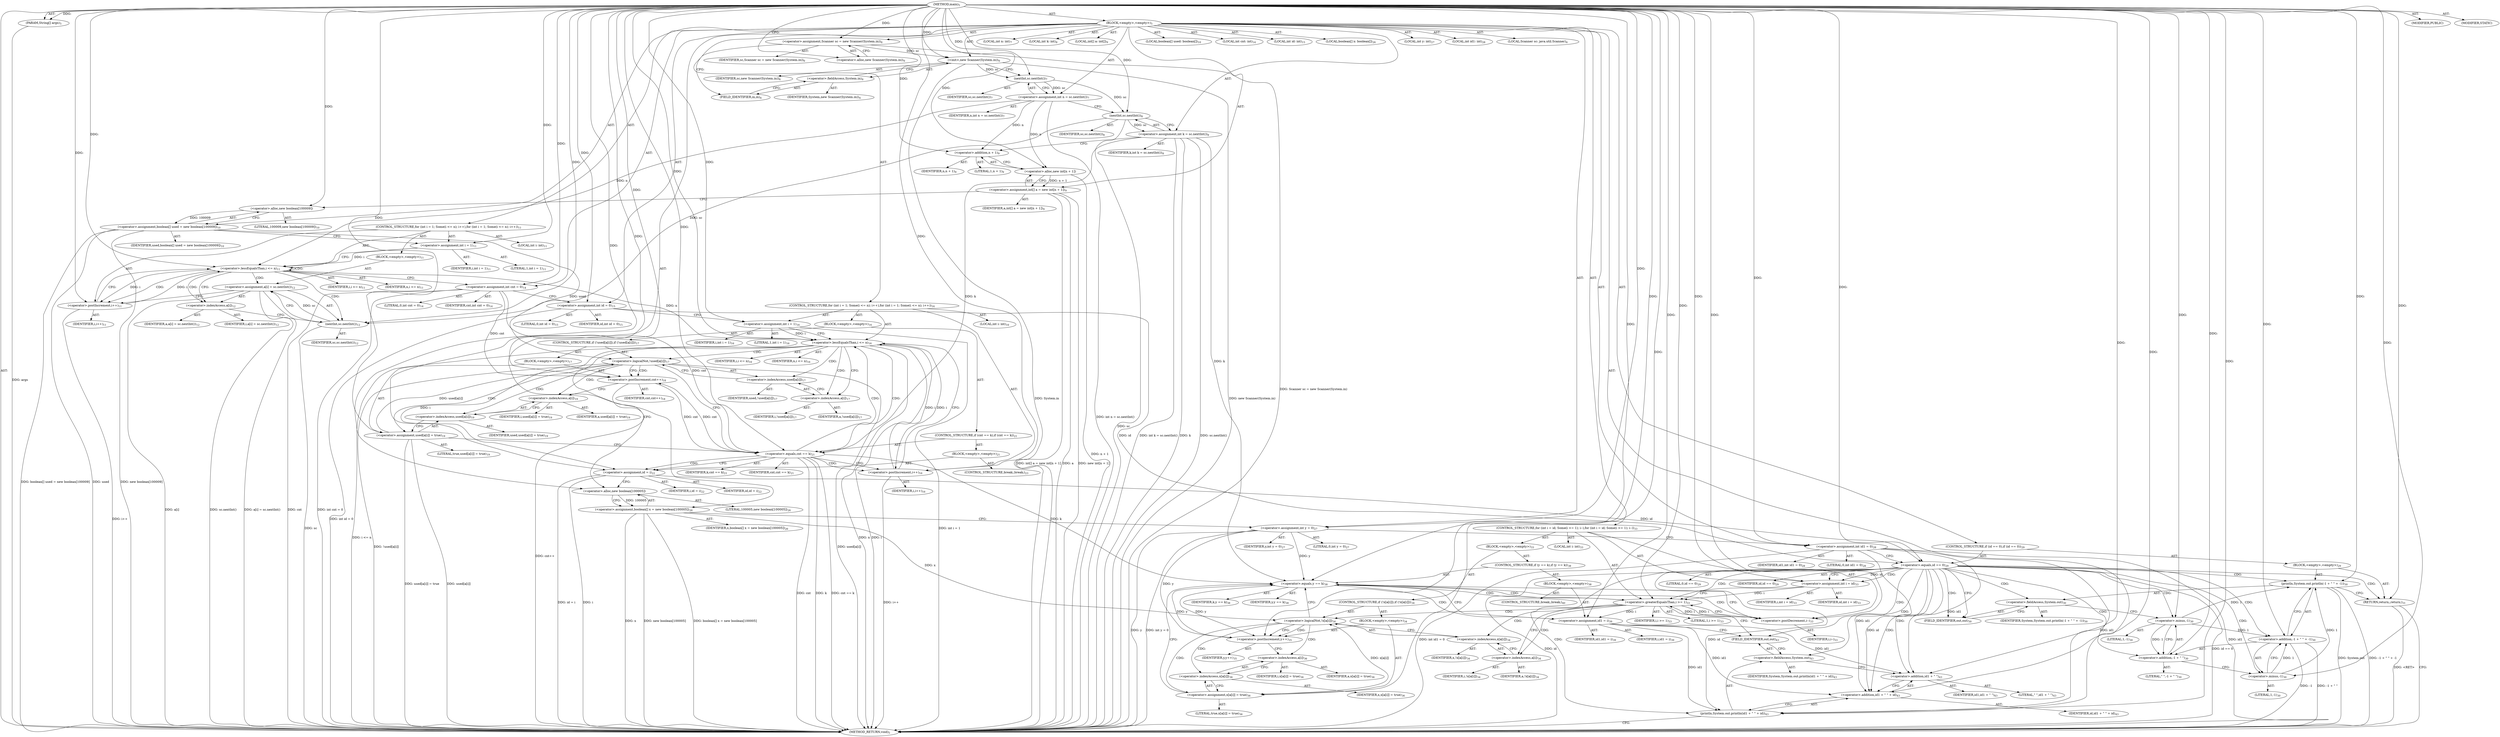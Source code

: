 digraph "main" {  
"19" [label = <(METHOD,main)<SUB>5</SUB>> ]
"20" [label = <(PARAM,String[] args)<SUB>5</SUB>> ]
"21" [label = <(BLOCK,&lt;empty&gt;,&lt;empty&gt;)<SUB>5</SUB>> ]
"4" [label = <(LOCAL,Scanner sc: java.util.Scanner)<SUB>6</SUB>> ]
"22" [label = <(&lt;operator&gt;.assignment,Scanner sc = new Scanner(System.in))<SUB>6</SUB>> ]
"23" [label = <(IDENTIFIER,sc,Scanner sc = new Scanner(System.in))<SUB>6</SUB>> ]
"24" [label = <(&lt;operator&gt;.alloc,new Scanner(System.in))<SUB>6</SUB>> ]
"25" [label = <(&lt;init&gt;,new Scanner(System.in))<SUB>6</SUB>> ]
"3" [label = <(IDENTIFIER,sc,new Scanner(System.in))<SUB>6</SUB>> ]
"26" [label = <(&lt;operator&gt;.fieldAccess,System.in)<SUB>6</SUB>> ]
"27" [label = <(IDENTIFIER,System,new Scanner(System.in))<SUB>6</SUB>> ]
"28" [label = <(FIELD_IDENTIFIER,in,in)<SUB>6</SUB>> ]
"29" [label = <(LOCAL,int n: int)<SUB>7</SUB>> ]
"30" [label = <(&lt;operator&gt;.assignment,int n = sc.nextInt())<SUB>7</SUB>> ]
"31" [label = <(IDENTIFIER,n,int n = sc.nextInt())<SUB>7</SUB>> ]
"32" [label = <(nextInt,sc.nextInt())<SUB>7</SUB>> ]
"33" [label = <(IDENTIFIER,sc,sc.nextInt())<SUB>7</SUB>> ]
"34" [label = <(LOCAL,int k: int)<SUB>8</SUB>> ]
"35" [label = <(&lt;operator&gt;.assignment,int k = sc.nextInt())<SUB>8</SUB>> ]
"36" [label = <(IDENTIFIER,k,int k = sc.nextInt())<SUB>8</SUB>> ]
"37" [label = <(nextInt,sc.nextInt())<SUB>8</SUB>> ]
"38" [label = <(IDENTIFIER,sc,sc.nextInt())<SUB>8</SUB>> ]
"39" [label = <(LOCAL,int[] a: int[])<SUB>9</SUB>> ]
"40" [label = <(&lt;operator&gt;.assignment,int[] a = new int[n + 1])<SUB>9</SUB>> ]
"41" [label = <(IDENTIFIER,a,int[] a = new int[n + 1])<SUB>9</SUB>> ]
"42" [label = <(&lt;operator&gt;.alloc,new int[n + 1])> ]
"43" [label = <(&lt;operator&gt;.addition,n + 1)<SUB>9</SUB>> ]
"44" [label = <(IDENTIFIER,n,n + 1)<SUB>9</SUB>> ]
"45" [label = <(LITERAL,1,n + 1)<SUB>9</SUB>> ]
"46" [label = <(LOCAL,boolean[] used: boolean[])<SUB>10</SUB>> ]
"47" [label = <(&lt;operator&gt;.assignment,boolean[] used = new boolean[100009])<SUB>10</SUB>> ]
"48" [label = <(IDENTIFIER,used,boolean[] used = new boolean[100009])<SUB>10</SUB>> ]
"49" [label = <(&lt;operator&gt;.alloc,new boolean[100009])> ]
"50" [label = <(LITERAL,100009,new boolean[100009])<SUB>10</SUB>> ]
"51" [label = <(CONTROL_STRUCTURE,for (int i = 1; Some(i &lt;= n); i++),for (int i = 1; Some(i &lt;= n); i++))<SUB>11</SUB>> ]
"52" [label = <(LOCAL,int i: int)<SUB>11</SUB>> ]
"53" [label = <(&lt;operator&gt;.assignment,int i = 1)<SUB>11</SUB>> ]
"54" [label = <(IDENTIFIER,i,int i = 1)<SUB>11</SUB>> ]
"55" [label = <(LITERAL,1,int i = 1)<SUB>11</SUB>> ]
"56" [label = <(&lt;operator&gt;.lessEqualsThan,i &lt;= n)<SUB>11</SUB>> ]
"57" [label = <(IDENTIFIER,i,i &lt;= n)<SUB>11</SUB>> ]
"58" [label = <(IDENTIFIER,n,i &lt;= n)<SUB>11</SUB>> ]
"59" [label = <(&lt;operator&gt;.postIncrement,i++)<SUB>11</SUB>> ]
"60" [label = <(IDENTIFIER,i,i++)<SUB>11</SUB>> ]
"61" [label = <(BLOCK,&lt;empty&gt;,&lt;empty&gt;)<SUB>11</SUB>> ]
"62" [label = <(&lt;operator&gt;.assignment,a[i] = sc.nextInt())<SUB>12</SUB>> ]
"63" [label = <(&lt;operator&gt;.indexAccess,a[i])<SUB>12</SUB>> ]
"64" [label = <(IDENTIFIER,a,a[i] = sc.nextInt())<SUB>12</SUB>> ]
"65" [label = <(IDENTIFIER,i,a[i] = sc.nextInt())<SUB>12</SUB>> ]
"66" [label = <(nextInt,sc.nextInt())<SUB>12</SUB>> ]
"67" [label = <(IDENTIFIER,sc,sc.nextInt())<SUB>12</SUB>> ]
"68" [label = <(LOCAL,int cnt: int)<SUB>14</SUB>> ]
"69" [label = <(&lt;operator&gt;.assignment,int cnt = 0)<SUB>14</SUB>> ]
"70" [label = <(IDENTIFIER,cnt,int cnt = 0)<SUB>14</SUB>> ]
"71" [label = <(LITERAL,0,int cnt = 0)<SUB>14</SUB>> ]
"72" [label = <(LOCAL,int id: int)<SUB>15</SUB>> ]
"73" [label = <(&lt;operator&gt;.assignment,int id = 0)<SUB>15</SUB>> ]
"74" [label = <(IDENTIFIER,id,int id = 0)<SUB>15</SUB>> ]
"75" [label = <(LITERAL,0,int id = 0)<SUB>15</SUB>> ]
"76" [label = <(CONTROL_STRUCTURE,for (int i = 1; Some(i &lt;= n); i++),for (int i = 1; Some(i &lt;= n); i++))<SUB>16</SUB>> ]
"77" [label = <(LOCAL,int i: int)<SUB>16</SUB>> ]
"78" [label = <(&lt;operator&gt;.assignment,int i = 1)<SUB>16</SUB>> ]
"79" [label = <(IDENTIFIER,i,int i = 1)<SUB>16</SUB>> ]
"80" [label = <(LITERAL,1,int i = 1)<SUB>16</SUB>> ]
"81" [label = <(&lt;operator&gt;.lessEqualsThan,i &lt;= n)<SUB>16</SUB>> ]
"82" [label = <(IDENTIFIER,i,i &lt;= n)<SUB>16</SUB>> ]
"83" [label = <(IDENTIFIER,n,i &lt;= n)<SUB>16</SUB>> ]
"84" [label = <(&lt;operator&gt;.postIncrement,i++)<SUB>16</SUB>> ]
"85" [label = <(IDENTIFIER,i,i++)<SUB>16</SUB>> ]
"86" [label = <(BLOCK,&lt;empty&gt;,&lt;empty&gt;)<SUB>16</SUB>> ]
"87" [label = <(CONTROL_STRUCTURE,if (!used[a[i]]),if (!used[a[i]]))<SUB>17</SUB>> ]
"88" [label = <(&lt;operator&gt;.logicalNot,!used[a[i]])<SUB>17</SUB>> ]
"89" [label = <(&lt;operator&gt;.indexAccess,used[a[i]])<SUB>17</SUB>> ]
"90" [label = <(IDENTIFIER,used,!used[a[i]])<SUB>17</SUB>> ]
"91" [label = <(&lt;operator&gt;.indexAccess,a[i])<SUB>17</SUB>> ]
"92" [label = <(IDENTIFIER,a,!used[a[i]])<SUB>17</SUB>> ]
"93" [label = <(IDENTIFIER,i,!used[a[i]])<SUB>17</SUB>> ]
"94" [label = <(BLOCK,&lt;empty&gt;,&lt;empty&gt;)<SUB>17</SUB>> ]
"95" [label = <(&lt;operator&gt;.postIncrement,cnt++)<SUB>18</SUB>> ]
"96" [label = <(IDENTIFIER,cnt,cnt++)<SUB>18</SUB>> ]
"97" [label = <(&lt;operator&gt;.assignment,used[a[i]] = true)<SUB>19</SUB>> ]
"98" [label = <(&lt;operator&gt;.indexAccess,used[a[i]])<SUB>19</SUB>> ]
"99" [label = <(IDENTIFIER,used,used[a[i]] = true)<SUB>19</SUB>> ]
"100" [label = <(&lt;operator&gt;.indexAccess,a[i])<SUB>19</SUB>> ]
"101" [label = <(IDENTIFIER,a,used[a[i]] = true)<SUB>19</SUB>> ]
"102" [label = <(IDENTIFIER,i,used[a[i]] = true)<SUB>19</SUB>> ]
"103" [label = <(LITERAL,true,used[a[i]] = true)<SUB>19</SUB>> ]
"104" [label = <(CONTROL_STRUCTURE,if (cnt == k),if (cnt == k))<SUB>21</SUB>> ]
"105" [label = <(&lt;operator&gt;.equals,cnt == k)<SUB>21</SUB>> ]
"106" [label = <(IDENTIFIER,cnt,cnt == k)<SUB>21</SUB>> ]
"107" [label = <(IDENTIFIER,k,cnt == k)<SUB>21</SUB>> ]
"108" [label = <(BLOCK,&lt;empty&gt;,&lt;empty&gt;)<SUB>21</SUB>> ]
"109" [label = <(&lt;operator&gt;.assignment,id = i)<SUB>22</SUB>> ]
"110" [label = <(IDENTIFIER,id,id = i)<SUB>22</SUB>> ]
"111" [label = <(IDENTIFIER,i,id = i)<SUB>22</SUB>> ]
"112" [label = <(CONTROL_STRUCTURE,break;,break;)<SUB>23</SUB>> ]
"113" [label = <(LOCAL,boolean[] x: boolean[])<SUB>26</SUB>> ]
"114" [label = <(&lt;operator&gt;.assignment,boolean[] x = new boolean[100005])<SUB>26</SUB>> ]
"115" [label = <(IDENTIFIER,x,boolean[] x = new boolean[100005])<SUB>26</SUB>> ]
"116" [label = <(&lt;operator&gt;.alloc,new boolean[100005])> ]
"117" [label = <(LITERAL,100005,new boolean[100005])<SUB>26</SUB>> ]
"118" [label = <(LOCAL,int y: int)<SUB>27</SUB>> ]
"119" [label = <(&lt;operator&gt;.assignment,int y = 0)<SUB>27</SUB>> ]
"120" [label = <(IDENTIFIER,y,int y = 0)<SUB>27</SUB>> ]
"121" [label = <(LITERAL,0,int y = 0)<SUB>27</SUB>> ]
"122" [label = <(LOCAL,int id1: int)<SUB>28</SUB>> ]
"123" [label = <(&lt;operator&gt;.assignment,int id1 = 0)<SUB>28</SUB>> ]
"124" [label = <(IDENTIFIER,id1,int id1 = 0)<SUB>28</SUB>> ]
"125" [label = <(LITERAL,0,int id1 = 0)<SUB>28</SUB>> ]
"126" [label = <(CONTROL_STRUCTURE,if (id == 0),if (id == 0))<SUB>29</SUB>> ]
"127" [label = <(&lt;operator&gt;.equals,id == 0)<SUB>29</SUB>> ]
"128" [label = <(IDENTIFIER,id,id == 0)<SUB>29</SUB>> ]
"129" [label = <(LITERAL,0,id == 0)<SUB>29</SUB>> ]
"130" [label = <(BLOCK,&lt;empty&gt;,&lt;empty&gt;)<SUB>29</SUB>> ]
"131" [label = <(println,System.out.println(-1 + &quot; &quot; + -1))<SUB>30</SUB>> ]
"132" [label = <(&lt;operator&gt;.fieldAccess,System.out)<SUB>30</SUB>> ]
"133" [label = <(IDENTIFIER,System,System.out.println(-1 + &quot; &quot; + -1))<SUB>30</SUB>> ]
"134" [label = <(FIELD_IDENTIFIER,out,out)<SUB>30</SUB>> ]
"135" [label = <(&lt;operator&gt;.addition,-1 + &quot; &quot; + -1)<SUB>30</SUB>> ]
"136" [label = <(&lt;operator&gt;.addition,-1 + &quot; &quot;)<SUB>30</SUB>> ]
"137" [label = <(&lt;operator&gt;.minus,-1)<SUB>30</SUB>> ]
"138" [label = <(LITERAL,1,-1)<SUB>30</SUB>> ]
"139" [label = <(LITERAL,&quot; &quot;,-1 + &quot; &quot;)<SUB>30</SUB>> ]
"140" [label = <(&lt;operator&gt;.minus,-1)<SUB>30</SUB>> ]
"141" [label = <(LITERAL,1,-1)<SUB>30</SUB>> ]
"142" [label = <(RETURN,return;,return;)<SUB>31</SUB>> ]
"143" [label = <(CONTROL_STRUCTURE,for (int i = id; Some(i &gt;= 1); i--),for (int i = id; Some(i &gt;= 1); i--))<SUB>33</SUB>> ]
"144" [label = <(LOCAL,int i: int)<SUB>33</SUB>> ]
"145" [label = <(&lt;operator&gt;.assignment,int i = id)<SUB>33</SUB>> ]
"146" [label = <(IDENTIFIER,i,int i = id)<SUB>33</SUB>> ]
"147" [label = <(IDENTIFIER,id,int i = id)<SUB>33</SUB>> ]
"148" [label = <(&lt;operator&gt;.greaterEqualsThan,i &gt;= 1)<SUB>33</SUB>> ]
"149" [label = <(IDENTIFIER,i,i &gt;= 1)<SUB>33</SUB>> ]
"150" [label = <(LITERAL,1,i &gt;= 1)<SUB>33</SUB>> ]
"151" [label = <(&lt;operator&gt;.postDecrement,i--)<SUB>33</SUB>> ]
"152" [label = <(IDENTIFIER,i,i--)<SUB>33</SUB>> ]
"153" [label = <(BLOCK,&lt;empty&gt;,&lt;empty&gt;)<SUB>33</SUB>> ]
"154" [label = <(CONTROL_STRUCTURE,if (!x[a[i]]),if (!x[a[i]]))<SUB>34</SUB>> ]
"155" [label = <(&lt;operator&gt;.logicalNot,!x[a[i]])<SUB>34</SUB>> ]
"156" [label = <(&lt;operator&gt;.indexAccess,x[a[i]])<SUB>34</SUB>> ]
"157" [label = <(IDENTIFIER,x,!x[a[i]])<SUB>34</SUB>> ]
"158" [label = <(&lt;operator&gt;.indexAccess,a[i])<SUB>34</SUB>> ]
"159" [label = <(IDENTIFIER,a,!x[a[i]])<SUB>34</SUB>> ]
"160" [label = <(IDENTIFIER,i,!x[a[i]])<SUB>34</SUB>> ]
"161" [label = <(BLOCK,&lt;empty&gt;,&lt;empty&gt;)<SUB>34</SUB>> ]
"162" [label = <(&lt;operator&gt;.postIncrement,y++)<SUB>35</SUB>> ]
"163" [label = <(IDENTIFIER,y,y++)<SUB>35</SUB>> ]
"164" [label = <(&lt;operator&gt;.assignment,x[a[i]] = true)<SUB>36</SUB>> ]
"165" [label = <(&lt;operator&gt;.indexAccess,x[a[i]])<SUB>36</SUB>> ]
"166" [label = <(IDENTIFIER,x,x[a[i]] = true)<SUB>36</SUB>> ]
"167" [label = <(&lt;operator&gt;.indexAccess,a[i])<SUB>36</SUB>> ]
"168" [label = <(IDENTIFIER,a,x[a[i]] = true)<SUB>36</SUB>> ]
"169" [label = <(IDENTIFIER,i,x[a[i]] = true)<SUB>36</SUB>> ]
"170" [label = <(LITERAL,true,x[a[i]] = true)<SUB>36</SUB>> ]
"171" [label = <(CONTROL_STRUCTURE,if (y == k),if (y == k))<SUB>38</SUB>> ]
"172" [label = <(&lt;operator&gt;.equals,y == k)<SUB>38</SUB>> ]
"173" [label = <(IDENTIFIER,y,y == k)<SUB>38</SUB>> ]
"174" [label = <(IDENTIFIER,k,y == k)<SUB>38</SUB>> ]
"175" [label = <(BLOCK,&lt;empty&gt;,&lt;empty&gt;)<SUB>38</SUB>> ]
"176" [label = <(&lt;operator&gt;.assignment,id1 = i)<SUB>39</SUB>> ]
"177" [label = <(IDENTIFIER,id1,id1 = i)<SUB>39</SUB>> ]
"178" [label = <(IDENTIFIER,i,id1 = i)<SUB>39</SUB>> ]
"179" [label = <(CONTROL_STRUCTURE,break;,break;)<SUB>40</SUB>> ]
"180" [label = <(println,System.out.println(id1 + &quot; &quot; + id))<SUB>43</SUB>> ]
"181" [label = <(&lt;operator&gt;.fieldAccess,System.out)<SUB>43</SUB>> ]
"182" [label = <(IDENTIFIER,System,System.out.println(id1 + &quot; &quot; + id))<SUB>43</SUB>> ]
"183" [label = <(FIELD_IDENTIFIER,out,out)<SUB>43</SUB>> ]
"184" [label = <(&lt;operator&gt;.addition,id1 + &quot; &quot; + id)<SUB>43</SUB>> ]
"185" [label = <(&lt;operator&gt;.addition,id1 + &quot; &quot;)<SUB>43</SUB>> ]
"186" [label = <(IDENTIFIER,id1,id1 + &quot; &quot;)<SUB>43</SUB>> ]
"187" [label = <(LITERAL,&quot; &quot;,id1 + &quot; &quot;)<SUB>43</SUB>> ]
"188" [label = <(IDENTIFIER,id,id1 + &quot; &quot; + id)<SUB>43</SUB>> ]
"189" [label = <(MODIFIER,PUBLIC)> ]
"190" [label = <(MODIFIER,STATIC)> ]
"191" [label = <(METHOD_RETURN,void)<SUB>5</SUB>> ]
  "19" -> "20"  [ label = "AST: "] 
  "19" -> "21"  [ label = "AST: "] 
  "19" -> "189"  [ label = "AST: "] 
  "19" -> "190"  [ label = "AST: "] 
  "19" -> "191"  [ label = "AST: "] 
  "21" -> "4"  [ label = "AST: "] 
  "21" -> "22"  [ label = "AST: "] 
  "21" -> "25"  [ label = "AST: "] 
  "21" -> "29"  [ label = "AST: "] 
  "21" -> "30"  [ label = "AST: "] 
  "21" -> "34"  [ label = "AST: "] 
  "21" -> "35"  [ label = "AST: "] 
  "21" -> "39"  [ label = "AST: "] 
  "21" -> "40"  [ label = "AST: "] 
  "21" -> "46"  [ label = "AST: "] 
  "21" -> "47"  [ label = "AST: "] 
  "21" -> "51"  [ label = "AST: "] 
  "21" -> "68"  [ label = "AST: "] 
  "21" -> "69"  [ label = "AST: "] 
  "21" -> "72"  [ label = "AST: "] 
  "21" -> "73"  [ label = "AST: "] 
  "21" -> "76"  [ label = "AST: "] 
  "21" -> "113"  [ label = "AST: "] 
  "21" -> "114"  [ label = "AST: "] 
  "21" -> "118"  [ label = "AST: "] 
  "21" -> "119"  [ label = "AST: "] 
  "21" -> "122"  [ label = "AST: "] 
  "21" -> "123"  [ label = "AST: "] 
  "21" -> "126"  [ label = "AST: "] 
  "21" -> "143"  [ label = "AST: "] 
  "21" -> "180"  [ label = "AST: "] 
  "22" -> "23"  [ label = "AST: "] 
  "22" -> "24"  [ label = "AST: "] 
  "25" -> "3"  [ label = "AST: "] 
  "25" -> "26"  [ label = "AST: "] 
  "26" -> "27"  [ label = "AST: "] 
  "26" -> "28"  [ label = "AST: "] 
  "30" -> "31"  [ label = "AST: "] 
  "30" -> "32"  [ label = "AST: "] 
  "32" -> "33"  [ label = "AST: "] 
  "35" -> "36"  [ label = "AST: "] 
  "35" -> "37"  [ label = "AST: "] 
  "37" -> "38"  [ label = "AST: "] 
  "40" -> "41"  [ label = "AST: "] 
  "40" -> "42"  [ label = "AST: "] 
  "42" -> "43"  [ label = "AST: "] 
  "43" -> "44"  [ label = "AST: "] 
  "43" -> "45"  [ label = "AST: "] 
  "47" -> "48"  [ label = "AST: "] 
  "47" -> "49"  [ label = "AST: "] 
  "49" -> "50"  [ label = "AST: "] 
  "51" -> "52"  [ label = "AST: "] 
  "51" -> "53"  [ label = "AST: "] 
  "51" -> "56"  [ label = "AST: "] 
  "51" -> "59"  [ label = "AST: "] 
  "51" -> "61"  [ label = "AST: "] 
  "53" -> "54"  [ label = "AST: "] 
  "53" -> "55"  [ label = "AST: "] 
  "56" -> "57"  [ label = "AST: "] 
  "56" -> "58"  [ label = "AST: "] 
  "59" -> "60"  [ label = "AST: "] 
  "61" -> "62"  [ label = "AST: "] 
  "62" -> "63"  [ label = "AST: "] 
  "62" -> "66"  [ label = "AST: "] 
  "63" -> "64"  [ label = "AST: "] 
  "63" -> "65"  [ label = "AST: "] 
  "66" -> "67"  [ label = "AST: "] 
  "69" -> "70"  [ label = "AST: "] 
  "69" -> "71"  [ label = "AST: "] 
  "73" -> "74"  [ label = "AST: "] 
  "73" -> "75"  [ label = "AST: "] 
  "76" -> "77"  [ label = "AST: "] 
  "76" -> "78"  [ label = "AST: "] 
  "76" -> "81"  [ label = "AST: "] 
  "76" -> "84"  [ label = "AST: "] 
  "76" -> "86"  [ label = "AST: "] 
  "78" -> "79"  [ label = "AST: "] 
  "78" -> "80"  [ label = "AST: "] 
  "81" -> "82"  [ label = "AST: "] 
  "81" -> "83"  [ label = "AST: "] 
  "84" -> "85"  [ label = "AST: "] 
  "86" -> "87"  [ label = "AST: "] 
  "86" -> "104"  [ label = "AST: "] 
  "87" -> "88"  [ label = "AST: "] 
  "87" -> "94"  [ label = "AST: "] 
  "88" -> "89"  [ label = "AST: "] 
  "89" -> "90"  [ label = "AST: "] 
  "89" -> "91"  [ label = "AST: "] 
  "91" -> "92"  [ label = "AST: "] 
  "91" -> "93"  [ label = "AST: "] 
  "94" -> "95"  [ label = "AST: "] 
  "94" -> "97"  [ label = "AST: "] 
  "95" -> "96"  [ label = "AST: "] 
  "97" -> "98"  [ label = "AST: "] 
  "97" -> "103"  [ label = "AST: "] 
  "98" -> "99"  [ label = "AST: "] 
  "98" -> "100"  [ label = "AST: "] 
  "100" -> "101"  [ label = "AST: "] 
  "100" -> "102"  [ label = "AST: "] 
  "104" -> "105"  [ label = "AST: "] 
  "104" -> "108"  [ label = "AST: "] 
  "105" -> "106"  [ label = "AST: "] 
  "105" -> "107"  [ label = "AST: "] 
  "108" -> "109"  [ label = "AST: "] 
  "108" -> "112"  [ label = "AST: "] 
  "109" -> "110"  [ label = "AST: "] 
  "109" -> "111"  [ label = "AST: "] 
  "114" -> "115"  [ label = "AST: "] 
  "114" -> "116"  [ label = "AST: "] 
  "116" -> "117"  [ label = "AST: "] 
  "119" -> "120"  [ label = "AST: "] 
  "119" -> "121"  [ label = "AST: "] 
  "123" -> "124"  [ label = "AST: "] 
  "123" -> "125"  [ label = "AST: "] 
  "126" -> "127"  [ label = "AST: "] 
  "126" -> "130"  [ label = "AST: "] 
  "127" -> "128"  [ label = "AST: "] 
  "127" -> "129"  [ label = "AST: "] 
  "130" -> "131"  [ label = "AST: "] 
  "130" -> "142"  [ label = "AST: "] 
  "131" -> "132"  [ label = "AST: "] 
  "131" -> "135"  [ label = "AST: "] 
  "132" -> "133"  [ label = "AST: "] 
  "132" -> "134"  [ label = "AST: "] 
  "135" -> "136"  [ label = "AST: "] 
  "135" -> "140"  [ label = "AST: "] 
  "136" -> "137"  [ label = "AST: "] 
  "136" -> "139"  [ label = "AST: "] 
  "137" -> "138"  [ label = "AST: "] 
  "140" -> "141"  [ label = "AST: "] 
  "143" -> "144"  [ label = "AST: "] 
  "143" -> "145"  [ label = "AST: "] 
  "143" -> "148"  [ label = "AST: "] 
  "143" -> "151"  [ label = "AST: "] 
  "143" -> "153"  [ label = "AST: "] 
  "145" -> "146"  [ label = "AST: "] 
  "145" -> "147"  [ label = "AST: "] 
  "148" -> "149"  [ label = "AST: "] 
  "148" -> "150"  [ label = "AST: "] 
  "151" -> "152"  [ label = "AST: "] 
  "153" -> "154"  [ label = "AST: "] 
  "153" -> "171"  [ label = "AST: "] 
  "154" -> "155"  [ label = "AST: "] 
  "154" -> "161"  [ label = "AST: "] 
  "155" -> "156"  [ label = "AST: "] 
  "156" -> "157"  [ label = "AST: "] 
  "156" -> "158"  [ label = "AST: "] 
  "158" -> "159"  [ label = "AST: "] 
  "158" -> "160"  [ label = "AST: "] 
  "161" -> "162"  [ label = "AST: "] 
  "161" -> "164"  [ label = "AST: "] 
  "162" -> "163"  [ label = "AST: "] 
  "164" -> "165"  [ label = "AST: "] 
  "164" -> "170"  [ label = "AST: "] 
  "165" -> "166"  [ label = "AST: "] 
  "165" -> "167"  [ label = "AST: "] 
  "167" -> "168"  [ label = "AST: "] 
  "167" -> "169"  [ label = "AST: "] 
  "171" -> "172"  [ label = "AST: "] 
  "171" -> "175"  [ label = "AST: "] 
  "172" -> "173"  [ label = "AST: "] 
  "172" -> "174"  [ label = "AST: "] 
  "175" -> "176"  [ label = "AST: "] 
  "175" -> "179"  [ label = "AST: "] 
  "176" -> "177"  [ label = "AST: "] 
  "176" -> "178"  [ label = "AST: "] 
  "180" -> "181"  [ label = "AST: "] 
  "180" -> "184"  [ label = "AST: "] 
  "181" -> "182"  [ label = "AST: "] 
  "181" -> "183"  [ label = "AST: "] 
  "184" -> "185"  [ label = "AST: "] 
  "184" -> "188"  [ label = "AST: "] 
  "185" -> "186"  [ label = "AST: "] 
  "185" -> "187"  [ label = "AST: "] 
  "22" -> "28"  [ label = "CFG: "] 
  "25" -> "32"  [ label = "CFG: "] 
  "30" -> "37"  [ label = "CFG: "] 
  "35" -> "43"  [ label = "CFG: "] 
  "40" -> "49"  [ label = "CFG: "] 
  "47" -> "53"  [ label = "CFG: "] 
  "69" -> "73"  [ label = "CFG: "] 
  "73" -> "78"  [ label = "CFG: "] 
  "114" -> "119"  [ label = "CFG: "] 
  "119" -> "123"  [ label = "CFG: "] 
  "123" -> "127"  [ label = "CFG: "] 
  "180" -> "191"  [ label = "CFG: "] 
  "24" -> "22"  [ label = "CFG: "] 
  "26" -> "25"  [ label = "CFG: "] 
  "32" -> "30"  [ label = "CFG: "] 
  "37" -> "35"  [ label = "CFG: "] 
  "42" -> "40"  [ label = "CFG: "] 
  "49" -> "47"  [ label = "CFG: "] 
  "53" -> "56"  [ label = "CFG: "] 
  "56" -> "63"  [ label = "CFG: "] 
  "56" -> "69"  [ label = "CFG: "] 
  "59" -> "56"  [ label = "CFG: "] 
  "78" -> "81"  [ label = "CFG: "] 
  "81" -> "91"  [ label = "CFG: "] 
  "81" -> "116"  [ label = "CFG: "] 
  "84" -> "81"  [ label = "CFG: "] 
  "116" -> "114"  [ label = "CFG: "] 
  "127" -> "134"  [ label = "CFG: "] 
  "127" -> "145"  [ label = "CFG: "] 
  "145" -> "148"  [ label = "CFG: "] 
  "148" -> "158"  [ label = "CFG: "] 
  "148" -> "183"  [ label = "CFG: "] 
  "151" -> "148"  [ label = "CFG: "] 
  "181" -> "185"  [ label = "CFG: "] 
  "184" -> "180"  [ label = "CFG: "] 
  "28" -> "26"  [ label = "CFG: "] 
  "43" -> "42"  [ label = "CFG: "] 
  "62" -> "59"  [ label = "CFG: "] 
  "131" -> "142"  [ label = "CFG: "] 
  "142" -> "191"  [ label = "CFG: "] 
  "183" -> "181"  [ label = "CFG: "] 
  "185" -> "184"  [ label = "CFG: "] 
  "63" -> "66"  [ label = "CFG: "] 
  "66" -> "62"  [ label = "CFG: "] 
  "88" -> "95"  [ label = "CFG: "] 
  "88" -> "105"  [ label = "CFG: "] 
  "105" -> "109"  [ label = "CFG: "] 
  "105" -> "84"  [ label = "CFG: "] 
  "132" -> "137"  [ label = "CFG: "] 
  "135" -> "131"  [ label = "CFG: "] 
  "155" -> "162"  [ label = "CFG: "] 
  "155" -> "172"  [ label = "CFG: "] 
  "172" -> "176"  [ label = "CFG: "] 
  "172" -> "151"  [ label = "CFG: "] 
  "89" -> "88"  [ label = "CFG: "] 
  "95" -> "100"  [ label = "CFG: "] 
  "97" -> "105"  [ label = "CFG: "] 
  "109" -> "116"  [ label = "CFG: "] 
  "134" -> "132"  [ label = "CFG: "] 
  "136" -> "140"  [ label = "CFG: "] 
  "140" -> "135"  [ label = "CFG: "] 
  "156" -> "155"  [ label = "CFG: "] 
  "162" -> "167"  [ label = "CFG: "] 
  "164" -> "172"  [ label = "CFG: "] 
  "176" -> "183"  [ label = "CFG: "] 
  "91" -> "89"  [ label = "CFG: "] 
  "98" -> "97"  [ label = "CFG: "] 
  "137" -> "136"  [ label = "CFG: "] 
  "158" -> "156"  [ label = "CFG: "] 
  "165" -> "164"  [ label = "CFG: "] 
  "100" -> "98"  [ label = "CFG: "] 
  "167" -> "165"  [ label = "CFG: "] 
  "19" -> "24"  [ label = "CFG: "] 
  "142" -> "191"  [ label = "DDG: &lt;RET&gt;"] 
  "20" -> "191"  [ label = "DDG: args"] 
  "22" -> "191"  [ label = "DDG: Scanner sc = new Scanner(System.in)"] 
  "25" -> "191"  [ label = "DDG: System.in"] 
  "25" -> "191"  [ label = "DDG: new Scanner(System.in)"] 
  "30" -> "191"  [ label = "DDG: int n = sc.nextInt()"] 
  "35" -> "191"  [ label = "DDG: k"] 
  "37" -> "191"  [ label = "DDG: sc"] 
  "35" -> "191"  [ label = "DDG: sc.nextInt()"] 
  "35" -> "191"  [ label = "DDG: int k = sc.nextInt()"] 
  "40" -> "191"  [ label = "DDG: a"] 
  "42" -> "191"  [ label = "DDG: n + 1"] 
  "40" -> "191"  [ label = "DDG: new int[n + 1]"] 
  "40" -> "191"  [ label = "DDG: int[] a = new int[n + 1]"] 
  "47" -> "191"  [ label = "DDG: used"] 
  "47" -> "191"  [ label = "DDG: new boolean[100009]"] 
  "47" -> "191"  [ label = "DDG: boolean[] used = new boolean[100009]"] 
  "69" -> "191"  [ label = "DDG: cnt"] 
  "69" -> "191"  [ label = "DDG: int cnt = 0"] 
  "73" -> "191"  [ label = "DDG: int id = 0"] 
  "78" -> "191"  [ label = "DDG: int i = 1"] 
  "81" -> "191"  [ label = "DDG: i"] 
  "81" -> "191"  [ label = "DDG: n"] 
  "81" -> "191"  [ label = "DDG: i &lt;= n"] 
  "88" -> "191"  [ label = "DDG: used[a[i]]"] 
  "88" -> "191"  [ label = "DDG: !used[a[i]]"] 
  "95" -> "191"  [ label = "DDG: cnt++"] 
  "97" -> "191"  [ label = "DDG: used[a[i]]"] 
  "97" -> "191"  [ label = "DDG: used[a[i]] = true"] 
  "105" -> "191"  [ label = "DDG: cnt"] 
  "105" -> "191"  [ label = "DDG: k"] 
  "105" -> "191"  [ label = "DDG: cnt == k"] 
  "84" -> "191"  [ label = "DDG: i++"] 
  "109" -> "191"  [ label = "DDG: i"] 
  "109" -> "191"  [ label = "DDG: id = i"] 
  "114" -> "191"  [ label = "DDG: x"] 
  "114" -> "191"  [ label = "DDG: new boolean[100005]"] 
  "114" -> "191"  [ label = "DDG: boolean[] x = new boolean[100005]"] 
  "119" -> "191"  [ label = "DDG: y"] 
  "119" -> "191"  [ label = "DDG: int y = 0"] 
  "123" -> "191"  [ label = "DDG: id1"] 
  "123" -> "191"  [ label = "DDG: int id1 = 0"] 
  "127" -> "191"  [ label = "DDG: id"] 
  "127" -> "191"  [ label = "DDG: id == 0"] 
  "131" -> "191"  [ label = "DDG: System.out"] 
  "135" -> "191"  [ label = "DDG: -1 + &quot; &quot;"] 
  "135" -> "191"  [ label = "DDG: -1"] 
  "131" -> "191"  [ label = "DDG: -1 + &quot; &quot; + -1"] 
  "62" -> "191"  [ label = "DDG: a[i]"] 
  "66" -> "191"  [ label = "DDG: sc"] 
  "62" -> "191"  [ label = "DDG: sc.nextInt()"] 
  "62" -> "191"  [ label = "DDG: a[i] = sc.nextInt()"] 
  "59" -> "191"  [ label = "DDG: i++"] 
  "19" -> "20"  [ label = "DDG: "] 
  "19" -> "22"  [ label = "DDG: "] 
  "32" -> "30"  [ label = "DDG: sc"] 
  "37" -> "35"  [ label = "DDG: sc"] 
  "42" -> "40"  [ label = "DDG: n + 1"] 
  "49" -> "47"  [ label = "DDG: 100009"] 
  "19" -> "69"  [ label = "DDG: "] 
  "19" -> "73"  [ label = "DDG: "] 
  "116" -> "114"  [ label = "DDG: 100005"] 
  "19" -> "119"  [ label = "DDG: "] 
  "19" -> "123"  [ label = "DDG: "] 
  "22" -> "25"  [ label = "DDG: sc"] 
  "19" -> "25"  [ label = "DDG: "] 
  "19" -> "53"  [ label = "DDG: "] 
  "19" -> "78"  [ label = "DDG: "] 
  "127" -> "145"  [ label = "DDG: id"] 
  "19" -> "145"  [ label = "DDG: "] 
  "123" -> "180"  [ label = "DDG: id1"] 
  "176" -> "180"  [ label = "DDG: id1"] 
  "19" -> "180"  [ label = "DDG: "] 
  "127" -> "180"  [ label = "DDG: id"] 
  "25" -> "32"  [ label = "DDG: sc"] 
  "19" -> "32"  [ label = "DDG: "] 
  "32" -> "37"  [ label = "DDG: sc"] 
  "19" -> "37"  [ label = "DDG: "] 
  "30" -> "42"  [ label = "DDG: n"] 
  "19" -> "42"  [ label = "DDG: "] 
  "19" -> "49"  [ label = "DDG: "] 
  "53" -> "56"  [ label = "DDG: i"] 
  "59" -> "56"  [ label = "DDG: i"] 
  "19" -> "56"  [ label = "DDG: "] 
  "30" -> "56"  [ label = "DDG: n"] 
  "56" -> "59"  [ label = "DDG: i"] 
  "19" -> "59"  [ label = "DDG: "] 
  "66" -> "62"  [ label = "DDG: sc"] 
  "78" -> "81"  [ label = "DDG: i"] 
  "84" -> "81"  [ label = "DDG: i"] 
  "19" -> "81"  [ label = "DDG: "] 
  "56" -> "81"  [ label = "DDG: n"] 
  "81" -> "84"  [ label = "DDG: i"] 
  "19" -> "84"  [ label = "DDG: "] 
  "19" -> "116"  [ label = "DDG: "] 
  "73" -> "127"  [ label = "DDG: id"] 
  "109" -> "127"  [ label = "DDG: id"] 
  "19" -> "127"  [ label = "DDG: "] 
  "19" -> "142"  [ label = "DDG: "] 
  "145" -> "148"  [ label = "DDG: i"] 
  "151" -> "148"  [ label = "DDG: i"] 
  "19" -> "148"  [ label = "DDG: "] 
  "148" -> "151"  [ label = "DDG: i"] 
  "19" -> "151"  [ label = "DDG: "] 
  "123" -> "184"  [ label = "DDG: id1"] 
  "176" -> "184"  [ label = "DDG: id1"] 
  "19" -> "184"  [ label = "DDG: "] 
  "127" -> "184"  [ label = "DDG: id"] 
  "30" -> "43"  [ label = "DDG: n"] 
  "19" -> "43"  [ label = "DDG: "] 
  "137" -> "131"  [ label = "DDG: 1"] 
  "19" -> "131"  [ label = "DDG: "] 
  "140" -> "131"  [ label = "DDG: 1"] 
  "123" -> "185"  [ label = "DDG: id1"] 
  "176" -> "185"  [ label = "DDG: id1"] 
  "19" -> "185"  [ label = "DDG: "] 
  "37" -> "66"  [ label = "DDG: sc"] 
  "19" -> "66"  [ label = "DDG: "] 
  "47" -> "88"  [ label = "DDG: used"] 
  "97" -> "88"  [ label = "DDG: used[a[i]]"] 
  "19" -> "97"  [ label = "DDG: "] 
  "69" -> "105"  [ label = "DDG: cnt"] 
  "95" -> "105"  [ label = "DDG: cnt"] 
  "19" -> "105"  [ label = "DDG: "] 
  "35" -> "105"  [ label = "DDG: k"] 
  "81" -> "109"  [ label = "DDG: i"] 
  "19" -> "109"  [ label = "DDG: "] 
  "137" -> "135"  [ label = "DDG: 1"] 
  "19" -> "135"  [ label = "DDG: "] 
  "140" -> "135"  [ label = "DDG: 1"] 
  "114" -> "155"  [ label = "DDG: x"] 
  "164" -> "155"  [ label = "DDG: x[a[i]]"] 
  "19" -> "164"  [ label = "DDG: "] 
  "119" -> "172"  [ label = "DDG: y"] 
  "162" -> "172"  [ label = "DDG: y"] 
  "19" -> "172"  [ label = "DDG: "] 
  "35" -> "172"  [ label = "DDG: k"] 
  "105" -> "172"  [ label = "DDG: k"] 
  "148" -> "176"  [ label = "DDG: i"] 
  "19" -> "176"  [ label = "DDG: "] 
  "69" -> "95"  [ label = "DDG: cnt"] 
  "105" -> "95"  [ label = "DDG: cnt"] 
  "19" -> "95"  [ label = "DDG: "] 
  "137" -> "136"  [ label = "DDG: 1"] 
  "19" -> "136"  [ label = "DDG: "] 
  "19" -> "140"  [ label = "DDG: "] 
  "119" -> "162"  [ label = "DDG: y"] 
  "172" -> "162"  [ label = "DDG: y"] 
  "19" -> "162"  [ label = "DDG: "] 
  "19" -> "137"  [ label = "DDG: "] 
  "56" -> "66"  [ label = "CDG: "] 
  "56" -> "56"  [ label = "CDG: "] 
  "56" -> "59"  [ label = "CDG: "] 
  "56" -> "63"  [ label = "CDG: "] 
  "56" -> "62"  [ label = "CDG: "] 
  "81" -> "89"  [ label = "CDG: "] 
  "81" -> "91"  [ label = "CDG: "] 
  "81" -> "105"  [ label = "CDG: "] 
  "81" -> "88"  [ label = "CDG: "] 
  "127" -> "183"  [ label = "CDG: "] 
  "127" -> "136"  [ label = "CDG: "] 
  "127" -> "145"  [ label = "CDG: "] 
  "127" -> "131"  [ label = "CDG: "] 
  "127" -> "132"  [ label = "CDG: "] 
  "127" -> "142"  [ label = "CDG: "] 
  "127" -> "185"  [ label = "CDG: "] 
  "127" -> "134"  [ label = "CDG: "] 
  "127" -> "181"  [ label = "CDG: "] 
  "127" -> "140"  [ label = "CDG: "] 
  "127" -> "148"  [ label = "CDG: "] 
  "127" -> "184"  [ label = "CDG: "] 
  "127" -> "137"  [ label = "CDG: "] 
  "127" -> "135"  [ label = "CDG: "] 
  "127" -> "180"  [ label = "CDG: "] 
  "148" -> "155"  [ label = "CDG: "] 
  "148" -> "156"  [ label = "CDG: "] 
  "148" -> "158"  [ label = "CDG: "] 
  "148" -> "172"  [ label = "CDG: "] 
  "88" -> "98"  [ label = "CDG: "] 
  "88" -> "95"  [ label = "CDG: "] 
  "88" -> "97"  [ label = "CDG: "] 
  "88" -> "100"  [ label = "CDG: "] 
  "105" -> "81"  [ label = "CDG: "] 
  "105" -> "84"  [ label = "CDG: "] 
  "105" -> "109"  [ label = "CDG: "] 
  "155" -> "167"  [ label = "CDG: "] 
  "155" -> "162"  [ label = "CDG: "] 
  "155" -> "165"  [ label = "CDG: "] 
  "155" -> "164"  [ label = "CDG: "] 
  "172" -> "151"  [ label = "CDG: "] 
  "172" -> "176"  [ label = "CDG: "] 
  "172" -> "148"  [ label = "CDG: "] 
}
